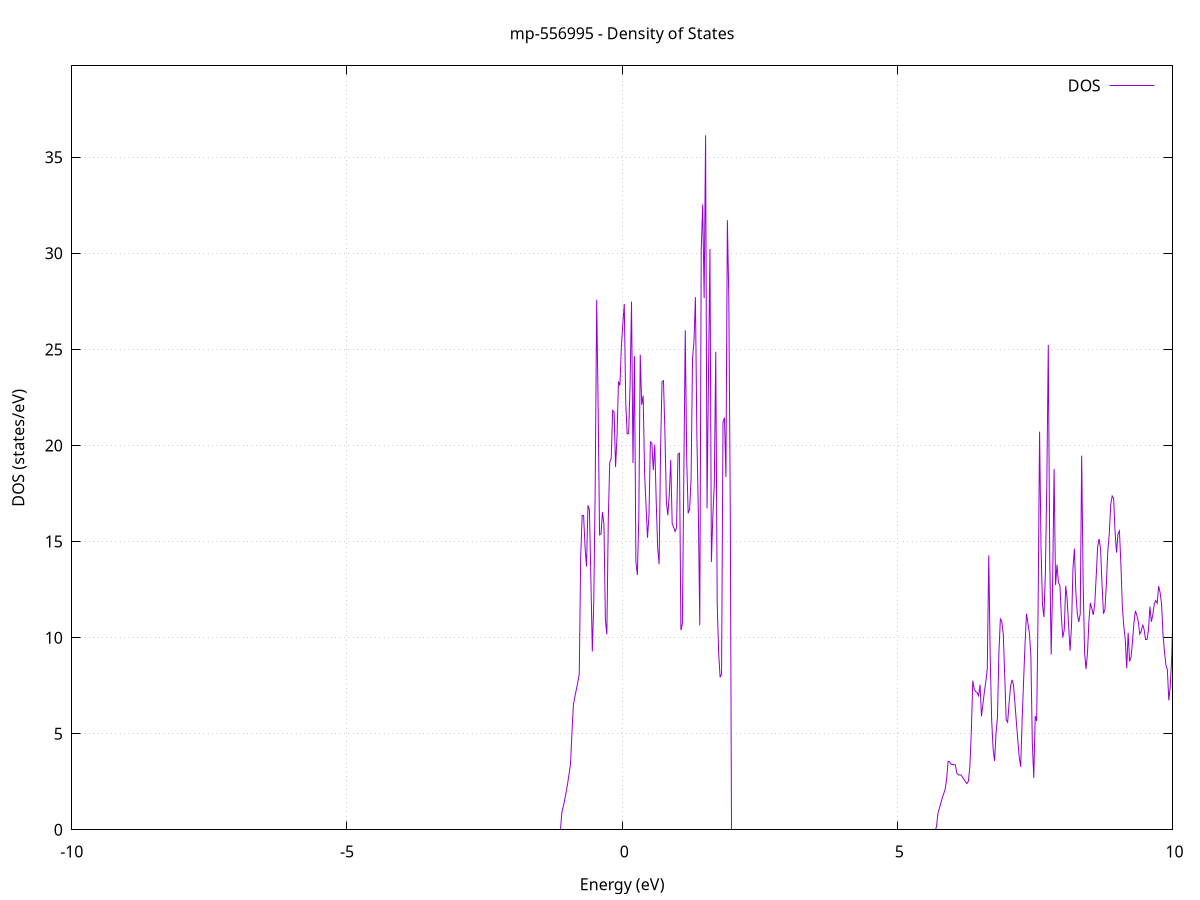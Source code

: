 set title 'mp-556995 - Density of States'
set xlabel 'Energy (eV)'
set ylabel 'DOS (states/eV)'
set grid
set xrange [-10:10]
set yrange [0:39.758]
set xzeroaxis lt -1
set terminal png size 800,600
set output 'mp-556995_dos_gnuplot.png'
plot '-' using 1:2 with lines title 'DOS'
-35.607600 0.000000
-35.581200 0.000000
-35.554800 0.000000
-35.528500 0.000000
-35.502100 0.000000
-35.475700 0.000000
-35.449300 0.000000
-35.422900 0.000000
-35.396500 0.000000
-35.370100 0.000000
-35.343800 0.000000
-35.317400 0.000000
-35.291000 0.000000
-35.264600 0.000000
-35.238200 0.000000
-35.211800 0.000000
-35.185500 0.000000
-35.159100 0.000000
-35.132700 0.000000
-35.106300 0.000000
-35.079900 0.000000
-35.053500 0.000000
-35.027100 0.000000
-35.000800 0.000000
-34.974400 0.000000
-34.948000 0.000000
-34.921600 0.000000
-34.895200 0.000000
-34.868800 0.000000
-34.842400 0.000000
-34.816100 0.000000
-34.789700 0.000000
-34.763300 0.000000
-34.736900 0.000000
-34.710500 0.000000
-34.684100 0.000000
-34.657800 0.000000
-34.631400 0.000000
-34.605000 0.000000
-34.578600 0.000000
-34.552200 0.000000
-34.525800 0.000000
-34.499400 0.000000
-34.473100 0.000000
-34.446700 0.000000
-34.420300 0.000000
-34.393900 0.000000
-34.367500 0.000000
-34.341100 0.000000
-34.314700 0.000000
-34.288400 0.000000
-34.262000 0.000000
-34.235600 0.000000
-34.209200 0.000000
-34.182800 0.000000
-34.156400 0.000000
-34.130100 0.000000
-34.103700 0.000000
-34.077300 0.000000
-34.050900 0.000000
-34.024500 0.000000
-33.998100 0.000000
-33.971700 0.000000
-33.945400 0.000000
-33.919000 0.000000
-33.892600 0.000000
-33.866200 0.000000
-33.839800 0.000000
-33.813400 0.000000
-33.787000 0.000000
-33.760700 0.000000
-33.734300 0.000000
-33.707900 0.000000
-33.681500 0.000000
-33.655100 0.000000
-33.628700 0.000000
-33.602300 0.000000
-33.576000 0.000000
-33.549600 0.000000
-33.523200 0.000000
-33.496800 0.000000
-33.470400 0.000000
-33.444000 0.000000
-33.417700 0.000000
-33.391300 0.000000
-33.364900 0.000000
-33.338500 0.000000
-33.312100 0.000000
-33.285700 0.000000
-33.259300 0.000000
-33.233000 0.000000
-33.206600 3.760600
-33.180200 29.911500
-33.153800 64.329100
-33.127400 50.019200
-33.101000 31.217800
-33.074600 33.442800
-33.048300 91.988700
-33.021900 134.610800
-32.995500 0.000000
-32.969100 0.000000
-32.942700 0.000000
-32.916300 0.000000
-32.890000 0.000000
-32.863600 0.000000
-32.837200 0.000000
-32.810800 0.000000
-32.784400 0.000000
-32.758000 0.000000
-32.731600 0.000000
-32.705300 0.000000
-32.678900 0.000000
-32.652500 0.000000
-32.626100 0.000000
-32.599700 0.000000
-32.573300 0.000000
-32.546900 0.000000
-32.520600 0.000000
-32.494200 0.000000
-32.467800 0.000000
-32.441400 0.000000
-32.415000 0.000000
-32.388600 0.000000
-32.362300 0.000000
-32.335900 0.000000
-32.309500 0.000000
-32.283100 0.000000
-32.256700 0.000000
-32.230300 0.000000
-32.203900 0.000000
-32.177600 0.000000
-32.151200 0.000000
-32.124800 0.000000
-32.098400 0.000000
-32.072000 0.000000
-32.045600 0.000000
-32.019200 0.000000
-31.992900 0.000000
-31.966500 0.000000
-31.940100 0.000000
-31.913700 0.000000
-31.887300 0.000000
-31.860900 0.000000
-31.834600 0.000000
-31.808200 0.000000
-31.781800 0.000000
-31.755400 0.000000
-31.729000 0.000000
-31.702600 0.000000
-31.676200 0.000000
-31.649900 0.000000
-31.623500 0.000000
-31.597100 0.000000
-31.570700 0.000000
-31.544300 0.000000
-31.517900 0.000000
-31.491500 0.000000
-31.465200 0.000000
-31.438800 0.000000
-31.412400 0.000000
-31.386000 0.000000
-31.359600 0.000000
-31.333200 0.000000
-31.306900 0.000000
-31.280500 0.000000
-31.254100 0.000000
-31.227700 0.000000
-31.201300 0.000000
-31.174900 0.000000
-31.148500 0.000000
-31.122200 0.000000
-31.095800 0.000000
-31.069400 0.000000
-31.043000 0.000000
-31.016600 0.000000
-30.990200 0.000000
-30.963800 0.000000
-30.937500 0.000000
-30.911100 0.000000
-30.884700 0.000000
-30.858300 0.000000
-30.831900 0.000000
-30.805500 0.000000
-30.779100 0.000000
-30.752800 0.000000
-30.726400 0.000000
-30.700000 0.000000
-30.673600 0.000000
-30.647200 0.000000
-30.620800 0.000000
-30.594500 0.000000
-30.568100 0.000000
-30.541700 0.000000
-30.515300 0.000000
-30.488900 0.000000
-30.462500 0.000000
-30.436100 0.000000
-30.409800 0.000000
-30.383400 0.000000
-30.357000 0.000000
-30.330600 0.000000
-30.304200 0.000000
-30.277800 0.000000
-30.251400 0.000000
-30.225100 0.000000
-30.198700 0.000000
-30.172300 0.000000
-30.145900 0.000000
-30.119500 0.000000
-30.093100 0.000000
-30.066800 0.000000
-30.040400 0.000000
-30.014000 0.000000
-29.987600 0.000000
-29.961200 0.000000
-29.934800 0.000000
-29.908400 0.000000
-29.882100 0.000000
-29.855700 0.000000
-29.829300 0.000000
-29.802900 0.000000
-29.776500 0.000000
-29.750100 0.000000
-29.723700 0.000000
-29.697400 0.000000
-29.671000 0.000000
-29.644600 0.000000
-29.618200 0.000000
-29.591800 0.000000
-29.565400 0.000000
-29.539100 0.000000
-29.512700 0.000000
-29.486300 0.000000
-29.459900 0.000000
-29.433500 0.000000
-29.407100 0.000000
-29.380700 0.000000
-29.354400 0.000000
-29.328000 0.000000
-29.301600 0.000000
-29.275200 0.000000
-29.248800 0.000000
-29.222400 0.000000
-29.196000 0.000000
-29.169700 0.000000
-29.143300 0.000000
-29.116900 0.000000
-29.090500 0.000000
-29.064100 0.000000
-29.037700 0.000000
-29.011400 0.000000
-28.985000 0.000000
-28.958600 0.000000
-28.932200 0.000000
-28.905800 0.000000
-28.879400 0.000000
-28.853000 0.000000
-28.826700 0.000000
-28.800300 0.000000
-28.773900 0.000000
-28.747500 0.000000
-28.721100 0.000000
-28.694700 0.000000
-28.668300 0.000000
-28.642000 0.000000
-28.615600 0.000000
-28.589200 0.000000
-28.562800 0.000000
-28.536400 0.000000
-28.510000 0.000000
-28.483600 0.000000
-28.457300 0.000000
-28.430900 0.000000
-28.404500 0.000000
-28.378100 0.000000
-28.351700 0.000000
-28.325300 0.000000
-28.299000 0.000000
-28.272600 0.000000
-28.246200 0.000000
-28.219800 0.000000
-28.193400 0.000000
-28.167000 0.000000
-28.140600 0.000000
-28.114300 0.000000
-28.087900 0.000000
-28.061500 0.000000
-28.035100 0.000000
-28.008700 0.000000
-27.982300 0.000000
-27.955900 0.000000
-27.929600 0.000000
-27.903200 0.000000
-27.876800 0.000000
-27.850400 0.000000
-27.824000 0.000000
-27.797600 0.000000
-27.771300 0.000000
-27.744900 0.000000
-27.718500 0.000000
-27.692100 0.000000
-27.665700 0.000000
-27.639300 0.000000
-27.612900 0.000000
-27.586600 0.000000
-27.560200 0.000000
-27.533800 0.000000
-27.507400 0.000000
-27.481000 0.000000
-27.454600 0.000000
-27.428200 0.000000
-27.401900 0.000000
-27.375500 0.000000
-27.349100 0.000000
-27.322700 0.000000
-27.296300 0.000000
-27.269900 0.000000
-27.243600 0.000000
-27.217200 0.000000
-27.190800 0.000000
-27.164400 0.000000
-27.138000 0.000000
-27.111600 0.000000
-27.085200 0.000000
-27.058900 0.000000
-27.032500 0.000000
-27.006100 0.000000
-26.979700 0.000000
-26.953300 0.000000
-26.926900 0.000000
-26.900500 0.000000
-26.874200 0.000000
-26.847800 0.000000
-26.821400 0.000000
-26.795000 0.000000
-26.768600 0.000000
-26.742200 0.000000
-26.715900 0.000000
-26.689500 0.000000
-26.663100 0.000000
-26.636700 0.000000
-26.610300 0.000000
-26.583900 0.000000
-26.557500 0.000000
-26.531200 0.000000
-26.504800 0.000000
-26.478400 0.000000
-26.452000 0.000000
-26.425600 0.000000
-26.399200 0.000000
-26.372800 0.000000
-26.346500 0.000000
-26.320100 0.000000
-26.293700 0.000000
-26.267300 0.000000
-26.240900 0.000000
-26.214500 0.000000
-26.188200 0.000000
-26.161800 0.000000
-26.135400 0.000000
-26.109000 0.000000
-26.082600 0.000000
-26.056200 0.000000
-26.029800 0.000000
-26.003500 0.000000
-25.977100 0.000000
-25.950700 0.000000
-25.924300 0.000000
-25.897900 0.000000
-25.871500 0.000000
-25.845100 0.000000
-25.818800 0.000000
-25.792400 0.000000
-25.766000 0.000000
-25.739600 0.000000
-25.713200 0.000000
-25.686800 0.000000
-25.660400 0.000000
-25.634100 0.000000
-25.607700 0.000000
-25.581300 0.000000
-25.554900 0.000000
-25.528500 0.000000
-25.502100 0.000000
-25.475800 0.000000
-25.449400 0.000000
-25.423000 0.000000
-25.396600 0.000000
-25.370200 0.000000
-25.343800 0.000000
-25.317400 0.000000
-25.291100 0.000000
-25.264700 0.000000
-25.238300 0.000000
-25.211900 0.000000
-25.185500 0.000000
-25.159100 0.000000
-25.132700 0.000000
-25.106400 0.000000
-25.080000 0.000000
-25.053600 0.000000
-25.027200 0.000000
-25.000800 0.000000
-24.974400 0.000000
-24.948100 0.000000
-24.921700 0.000000
-24.895300 0.000000
-24.868900 0.000000
-24.842500 0.000000
-24.816100 0.000000
-24.789700 0.000000
-24.763400 0.000000
-24.737000 0.000000
-24.710600 0.000000
-24.684200 0.000000
-24.657800 0.000000
-24.631400 0.000000
-24.605000 0.000000
-24.578700 0.000000
-24.552300 0.000000
-24.525900 0.000000
-24.499500 0.000000
-24.473100 0.000000
-24.446700 0.000000
-24.420400 0.000000
-24.394000 0.000000
-24.367600 0.000000
-24.341200 0.000000
-24.314800 0.000000
-24.288400 0.000000
-24.262000 0.000000
-24.235700 0.000000
-24.209300 0.000000
-24.182900 0.000000
-24.156500 0.000000
-24.130100 0.000000
-24.103700 0.000000
-24.077300 0.000000
-24.051000 0.000000
-24.024600 0.000000
-23.998200 0.000000
-23.971800 0.000000
-23.945400 0.000000
-23.919000 0.000000
-23.892700 0.000000
-23.866300 0.000000
-23.839900 0.000000
-23.813500 0.000000
-23.787100 0.000000
-23.760700 0.000000
-23.734300 0.000000
-23.708000 0.000000
-23.681600 0.000000
-23.655200 0.000000
-23.628800 0.000000
-23.602400 0.000000
-23.576000 0.000000
-23.549600 0.000000
-23.523300 0.000000
-23.496900 0.000000
-23.470500 0.000000
-23.444100 0.000000
-23.417700 0.000000
-23.391300 0.000000
-23.364900 0.000000
-23.338600 0.000000
-23.312200 0.000000
-23.285800 0.000000
-23.259400 0.000000
-23.233000 0.000000
-23.206600 0.000000
-23.180300 0.000000
-23.153900 0.000000
-23.127500 0.000000
-23.101100 0.000000
-23.074700 0.000000
-23.048300 0.000000
-23.021900 0.000000
-22.995600 0.000000
-22.969200 0.000000
-22.942800 0.000000
-22.916400 0.000000
-22.890000 0.000000
-22.863600 0.000000
-22.837200 0.000000
-22.810900 0.000000
-22.784500 0.000000
-22.758100 0.000000
-22.731700 0.000000
-22.705300 0.000000
-22.678900 0.000000
-22.652600 0.000000
-22.626200 0.000000
-22.599800 0.000000
-22.573400 0.000000
-22.547000 0.000000
-22.520600 0.000000
-22.494200 0.000000
-22.467900 0.000000
-22.441500 0.000000
-22.415100 0.000000
-22.388700 0.000000
-22.362300 0.000000
-22.335900 0.000000
-22.309500 0.000000
-22.283200 0.000000
-22.256800 0.000000
-22.230400 0.000000
-22.204000 0.000000
-22.177600 0.000000
-22.151200 0.000000
-22.124900 0.000000
-22.098500 0.000000
-22.072100 0.000000
-22.045700 0.000000
-22.019300 0.000000
-21.992900 0.000000
-21.966500 0.000000
-21.940200 0.000000
-21.913800 0.000000
-21.887400 0.000000
-21.861000 0.000000
-21.834600 0.000000
-21.808200 0.000000
-21.781800 0.000000
-21.755500 0.000000
-21.729100 0.000000
-21.702700 0.000000
-21.676300 0.000000
-21.649900 0.000000
-21.623500 0.000000
-21.597200 0.000000
-21.570800 0.000000
-21.544400 0.000000
-21.518000 0.000000
-21.491600 0.000000
-21.465200 0.000000
-21.438800 0.000000
-21.412500 0.000000
-21.386100 0.000000
-21.359700 0.000000
-21.333300 0.000000
-21.306900 0.000000
-21.280500 0.000000
-21.254100 0.000000
-21.227800 0.000000
-21.201400 0.000000
-21.175000 0.000000
-21.148600 0.000000
-21.122200 0.000000
-21.095800 0.000000
-21.069400 0.000000
-21.043100 0.000000
-21.016700 0.000000
-20.990300 0.000000
-20.963900 0.000000
-20.937500 0.000000
-20.911100 0.000000
-20.884800 0.000000
-20.858400 0.000000
-20.832000 0.000000
-20.805600 0.000000
-20.779200 0.000000
-20.752800 0.000000
-20.726400 0.000000
-20.700100 0.000000
-20.673700 0.000000
-20.647300 0.000000
-20.620900 0.000000
-20.594500 0.000000
-20.568100 0.000000
-20.541700 0.000000
-20.515400 0.000000
-20.489000 0.000000
-20.462600 0.000000
-20.436200 0.000000
-20.409800 0.000000
-20.383400 0.000000
-20.357100 0.000000
-20.330700 0.000000
-20.304300 0.000000
-20.277900 0.000000
-20.251500 0.000000
-20.225100 0.000000
-20.198700 0.000000
-20.172400 0.000000
-20.146000 0.000000
-20.119600 0.000000
-20.093200 0.000000
-20.066800 0.000000
-20.040400 0.000000
-20.014000 0.000000
-19.987700 0.000000
-19.961300 0.000000
-19.934900 0.000000
-19.908500 0.000000
-19.882100 0.000000
-19.855700 0.000000
-19.829400 0.000000
-19.803000 0.000000
-19.776600 0.000000
-19.750200 0.000000
-19.723800 0.000000
-19.697400 0.000000
-19.671000 0.000000
-19.644700 0.000000
-19.618300 0.000000
-19.591900 0.000000
-19.565500 0.000000
-19.539100 0.000000
-19.512700 0.000000
-19.486300 0.000000
-19.460000 0.000000
-19.433600 0.000000
-19.407200 0.000000
-19.380800 0.000000
-19.354400 0.000000
-19.328000 0.000000
-19.301700 0.000000
-19.275300 0.000000
-19.248900 0.000000
-19.222500 0.000000
-19.196100 0.000000
-19.169700 0.000000
-19.143300 0.000000
-19.117000 0.000000
-19.090600 0.000000
-19.064200 0.000000
-19.037800 0.000000
-19.011400 0.000000
-18.985000 0.000000
-18.958600 0.000000
-18.932300 0.000000
-18.905900 0.000000
-18.879500 0.000000
-18.853100 0.000000
-18.826700 0.000000
-18.800300 0.000000
-18.774000 0.000000
-18.747600 0.000000
-18.721200 0.000000
-18.694800 0.000000
-18.668400 0.000000
-18.642000 0.000000
-18.615600 0.000000
-18.589300 0.000000
-18.562900 0.000000
-18.536500 0.000000
-18.510100 0.000000
-18.483700 0.000000
-18.457300 0.000000
-18.430900 0.000000
-18.404600 0.000000
-18.378200 0.000000
-18.351800 0.000000
-18.325400 0.000000
-18.299000 0.000000
-18.272600 0.000000
-18.246200 0.000000
-18.219900 0.000000
-18.193500 0.000000
-18.167100 0.000000
-18.140700 0.000000
-18.114300 0.000000
-18.087900 0.000000
-18.061600 0.000000
-18.035200 0.000000
-18.008800 0.000000
-17.982400 0.000000
-17.956000 0.000000
-17.929600 0.000000
-17.903200 0.000000
-17.876900 0.000000
-17.850500 0.000000
-17.824100 0.000000
-17.797700 0.000000
-17.771300 0.000000
-17.744900 0.000000
-17.718500 0.000000
-17.692200 0.000000
-17.665800 0.000000
-17.639400 0.000000
-17.613000 0.000000
-17.586600 0.000000
-17.560200 0.000000
-17.533900 0.000000
-17.507500 0.000000
-17.481100 0.000000
-17.454700 0.000000
-17.428300 0.000000
-17.401900 0.000000
-17.375500 0.000000
-17.349200 0.000000
-17.322800 0.000000
-17.296400 0.000000
-17.270000 0.000000
-17.243600 0.000000
-17.217200 0.000000
-17.190800 0.000000
-17.164500 0.000000
-17.138100 0.000000
-17.111700 0.000000
-17.085300 0.000000
-17.058900 0.000000
-17.032500 0.000000
-17.006200 0.000000
-16.979800 0.000000
-16.953400 0.000000
-16.927000 0.000000
-16.900600 0.000000
-16.874200 0.000000
-16.847800 0.000000
-16.821500 0.000000
-16.795100 0.000000
-16.768700 0.000000
-16.742300 0.000000
-16.715900 0.000000
-16.689500 0.000000
-16.663100 0.000000
-16.636800 0.000000
-16.610400 0.458200
-16.584000 0.852500
-16.557600 1.332100
-16.531200 1.984700
-16.504800 2.839500
-16.478500 7.711100
-16.452100 13.699000
-16.425700 14.420100
-16.399300 15.053700
-16.372900 14.091800
-16.346500 13.345400
-16.320100 8.423700
-16.293800 9.286300
-16.267400 11.581800
-16.241000 14.299900
-16.214600 17.250700
-16.188200 16.254000
-16.161800 14.590800
-16.135400 14.299000
-16.109100 12.442600
-16.082700 10.698800
-16.056300 11.027600
-16.029900 11.593500
-16.003500 15.803700
-15.977100 11.075300
-15.950700 11.947100
-15.924400 12.769500
-15.898000 13.096200
-15.871600 11.667800
-15.845200 10.128700
-15.818800 8.803400
-15.792400 7.258000
-15.766100 6.009500
-15.739700 5.983200
-15.713300 7.312800
-15.686900 8.087000
-15.660500 8.482200
-15.634100 8.884800
-15.607700 11.077400
-15.581400 9.102100
-15.555000 6.558500
-15.528600 5.212400
-15.502200 4.952500
-15.475800 4.758200
-15.449400 4.616700
-15.423000 5.820500
-15.396700 7.006200
-15.370300 7.362400
-15.343900 7.635100
-15.317500 8.458900
-15.291100 9.611900
-15.264700 12.841200
-15.238400 9.959900
-15.212000 7.665800
-15.185600 4.816400
-15.159200 6.462700
-15.132800 8.027500
-15.106400 8.738200
-15.080000 8.616700
-15.053700 8.693000
-15.027300 9.226400
-15.000900 9.804000
-14.974500 11.489900
-14.948100 12.840500
-14.921700 13.226300
-14.895300 9.899900
-14.869000 8.501400
-14.842600 8.287400
-14.816200 8.105400
-14.789800 7.776600
-14.763400 6.033900
-14.737000 2.962500
-14.710700 2.804000
-14.684300 2.660500
-14.657900 5.030500
-14.631500 10.164000
-14.605100 13.497200
-14.578700 16.555400
-14.552300 15.672700
-14.526000 18.894800
-14.499600 31.990300
-14.473200 29.014300
-14.446800 39.748700
-14.420400 37.954300
-14.394000 35.081000
-14.367600 56.966900
-14.341300 50.294400
-14.314900 45.356000
-14.288500 40.242300
-14.262100 41.588800
-14.235700 52.170600
-14.209300 39.430800
-14.183000 31.242100
-14.156600 25.024800
-14.130200 21.308700
-14.103800 18.162800
-14.077400 11.148500
-14.051000 0.000000
-14.024600 0.000000
-13.998300 0.000000
-13.971900 0.000000
-13.945500 0.000000
-13.919100 0.000000
-13.892700 0.000000
-13.866300 0.000000
-13.839900 0.000000
-13.813600 0.000000
-13.787200 0.000000
-13.760800 0.000000
-13.734400 0.000000
-13.708000 0.000000
-13.681600 0.000000
-13.655300 0.000000
-13.628900 0.000000
-13.602500 0.000000
-13.576100 0.000000
-13.549700 0.000000
-13.523300 0.001900
-13.496900 0.056200
-13.470600 0.129300
-13.444200 0.221300
-13.417800 0.338400
-13.391400 0.573600
-13.365000 0.957000
-13.338600 1.157400
-13.312200 1.333500
-13.285900 1.453600
-13.259500 1.554100
-13.233100 2.726300
-13.206700 4.316900
-13.180300 5.279900
-13.153900 5.467100
-13.127500 5.652500
-13.101200 6.167200
-13.074800 6.922600
-13.048400 7.252100
-13.022000 7.466200
-12.995600 7.844700
-12.969200 8.031900
-12.942900 7.844900
-12.916500 7.626100
-12.890100 7.419300
-12.863700 7.207300
-12.837300 7.035300
-12.810900 6.897300
-12.784500 6.812800
-12.758200 6.787700
-12.731800 6.852400
-12.705400 6.857200
-12.679000 6.876600
-12.652600 6.769600
-12.626200 6.673700
-12.599800 6.824700
-12.573500 7.025200
-12.547100 19.140400
-12.520700 18.478900
-12.494300 7.156500
-12.467900 6.622600
-12.441500 6.100100
-12.415200 5.681200
-12.388800 5.121900
-12.362400 4.795300
-12.336000 5.169200
-12.309600 5.699700
-12.283200 6.646800
-12.256800 8.120400
-12.230500 9.197600
-12.204100 10.689400
-12.177700 11.526200
-12.151300 11.815300
-12.124900 12.089400
-12.098500 12.200800
-12.072100 12.149400
-12.045800 11.069900
-12.019400 9.606300
-11.993000 9.715300
-11.966600 11.004700
-11.940200 18.193700
-11.913800 16.394300
-11.887500 12.772400
-11.861100 14.260900
-11.834700 12.150400
-11.808300 9.927600
-11.781900 13.082400
-11.755500 12.476800
-11.729100 20.883100
-11.702800 10.509100
-11.676400 7.555600
-11.650000 13.589100
-11.623600 9.563800
-11.597200 10.262200
-11.570800 12.415100
-11.544400 8.878600
-11.518100 7.755200
-11.491700 9.099400
-11.465300 8.922500
-11.438900 8.475700
-11.412500 7.879000
-11.386100 7.200700
-11.359800 6.588800
-11.333400 6.284100
-11.307000 6.090300
-11.280600 4.268700
-11.254200 2.860700
-11.227800 1.199700
-11.201400 0.893500
-11.175100 0.667600
-11.148700 0.479500
-11.122300 0.316200
-11.095900 0.159100
-11.069500 0.000000
-11.043100 0.000000
-11.016700 0.000000
-10.990400 0.000000
-10.964000 0.000000
-10.937600 0.000000
-10.911200 0.000000
-10.884800 0.000000
-10.858400 0.000000
-10.832000 0.000000
-10.805700 0.000000
-10.779300 0.000000
-10.752900 0.000000
-10.726500 0.000000
-10.700100 0.000000
-10.673700 0.000000
-10.647400 0.000000
-10.621000 0.000000
-10.594600 0.000000
-10.568200 0.000000
-10.541800 0.000000
-10.515400 0.000000
-10.489000 0.000000
-10.462700 0.000000
-10.436300 0.000000
-10.409900 0.000000
-10.383500 0.000000
-10.357100 0.000000
-10.330700 0.000000
-10.304300 0.000000
-10.278000 0.000000
-10.251600 0.000000
-10.225200 0.000000
-10.198800 0.000000
-10.172400 0.000000
-10.146000 0.000000
-10.119700 0.000000
-10.093300 0.000000
-10.066900 0.000000
-10.040500 0.000000
-10.014100 0.000000
-9.987700 0.000000
-9.961300 0.000000
-9.935000 0.000000
-9.908600 0.000000
-9.882200 0.000000
-9.855800 0.000000
-9.829400 0.000000
-9.803000 0.000000
-9.776600 0.000000
-9.750300 0.000000
-9.723900 0.000000
-9.697500 0.000000
-9.671100 0.000000
-9.644700 0.000000
-9.618300 0.000000
-9.592000 0.000000
-9.565600 0.000000
-9.539200 0.000000
-9.512800 0.000000
-9.486400 0.000000
-9.460000 0.000000
-9.433600 0.000000
-9.407300 0.000000
-9.380900 0.000000
-9.354500 0.000000
-9.328100 0.000000
-9.301700 0.000000
-9.275300 0.000000
-9.248900 0.000000
-9.222600 0.000000
-9.196200 0.000000
-9.169800 0.000000
-9.143400 0.000000
-9.117000 0.000000
-9.090600 0.000000
-9.064300 0.000000
-9.037900 0.000000
-9.011500 0.000000
-8.985100 0.000000
-8.958700 0.000000
-8.932300 0.000000
-8.905900 0.000000
-8.879600 0.000000
-8.853200 0.000000
-8.826800 0.000000
-8.800400 0.000000
-8.774000 0.000000
-8.747600 0.000000
-8.721200 0.000000
-8.694900 0.000000
-8.668500 0.000000
-8.642100 0.000000
-8.615700 0.000000
-8.589300 0.000000
-8.562900 0.000000
-8.536600 0.000000
-8.510200 0.000000
-8.483800 0.000000
-8.457400 0.000000
-8.431000 0.000000
-8.404600 0.000000
-8.378200 0.000000
-8.351900 0.000000
-8.325500 0.000000
-8.299100 0.000000
-8.272700 0.000000
-8.246300 0.000000
-8.219900 0.000000
-8.193500 0.000000
-8.167200 0.000000
-8.140800 0.000000
-8.114400 0.000000
-8.088000 0.000000
-8.061600 0.000000
-8.035200 0.000000
-8.008800 0.000000
-7.982500 0.000000
-7.956100 0.000000
-7.929700 0.000000
-7.903300 0.000000
-7.876900 0.000000
-7.850500 0.000000
-7.824200 0.000000
-7.797800 0.000000
-7.771400 0.000000
-7.745000 0.000000
-7.718600 0.000000
-7.692200 0.000000
-7.665800 0.000000
-7.639500 0.000000
-7.613100 0.000000
-7.586700 0.000000
-7.560300 0.000000
-7.533900 0.000000
-7.507500 0.000000
-7.481100 0.000000
-7.454800 0.000000
-7.428400 0.000000
-7.402000 0.000000
-7.375600 0.000000
-7.349200 0.000000
-7.322800 0.000000
-7.296500 0.000000
-7.270100 0.000000
-7.243700 0.000000
-7.217300 0.000000
-7.190900 0.000000
-7.164500 0.000000
-7.138100 0.000000
-7.111800 0.000000
-7.085400 0.000000
-7.059000 0.000000
-7.032600 0.000000
-7.006200 0.000000
-6.979800 0.000000
-6.953400 0.000000
-6.927100 0.000000
-6.900700 0.000000
-6.874300 0.000000
-6.847900 0.000000
-6.821500 0.000000
-6.795100 0.000000
-6.768800 0.000000
-6.742400 0.000000
-6.716000 0.000000
-6.689600 0.000000
-6.663200 0.000000
-6.636800 0.000000
-6.610400 0.000000
-6.584100 0.000000
-6.557700 0.000000
-6.531300 0.000000
-6.504900 0.000000
-6.478500 0.000000
-6.452100 0.000000
-6.425700 0.000000
-6.399400 0.000000
-6.373000 0.000000
-6.346600 0.000000
-6.320200 0.000000
-6.293800 0.000000
-6.267400 0.000000
-6.241100 0.000000
-6.214700 0.000000
-6.188300 0.000000
-6.161900 0.000000
-6.135500 0.000000
-6.109100 0.000000
-6.082700 0.000000
-6.056400 0.000000
-6.030000 0.000000
-6.003600 0.000000
-5.977200 0.000000
-5.950800 0.000000
-5.924400 0.000000
-5.898000 0.000000
-5.871700 0.000000
-5.845300 0.000000
-5.818900 0.000000
-5.792500 0.000000
-5.766100 0.000000
-5.739700 0.000000
-5.713300 0.000000
-5.687000 0.000000
-5.660600 0.000000
-5.634200 0.000000
-5.607800 0.000000
-5.581400 0.000000
-5.555000 0.000000
-5.528700 0.000000
-5.502300 0.000000
-5.475900 0.000000
-5.449500 0.000000
-5.423100 0.000000
-5.396700 0.000000
-5.370300 0.000000
-5.344000 0.000000
-5.317600 0.000000
-5.291200 0.000000
-5.264800 0.000000
-5.238400 0.000000
-5.212000 0.000000
-5.185600 0.000000
-5.159300 0.000000
-5.132900 0.000000
-5.106500 0.000000
-5.080100 0.000000
-5.053700 0.000000
-5.027300 0.000000
-5.001000 0.000000
-4.974600 0.000000
-4.948200 0.000000
-4.921800 0.000000
-4.895400 0.000000
-4.869000 0.000000
-4.842600 0.000000
-4.816300 0.000000
-4.789900 0.000000
-4.763500 0.000000
-4.737100 0.000000
-4.710700 0.000000
-4.684300 0.000000
-4.657900 0.000000
-4.631600 0.000000
-4.605200 0.000000
-4.578800 0.000000
-4.552400 0.000000
-4.526000 0.000000
-4.499600 0.000000
-4.473300 0.000000
-4.446900 0.000000
-4.420500 0.000000
-4.394100 0.000000
-4.367700 0.000000
-4.341300 0.000000
-4.314900 0.000000
-4.288600 0.000000
-4.262200 0.000000
-4.235800 0.000000
-4.209400 0.000000
-4.183000 0.000000
-4.156600 0.000000
-4.130200 0.000000
-4.103900 0.000000
-4.077500 0.000000
-4.051100 0.000000
-4.024700 0.000000
-3.998300 0.000000
-3.971900 0.000000
-3.945600 0.000000
-3.919200 0.000000
-3.892800 0.000000
-3.866400 0.000000
-3.840000 0.000000
-3.813600 0.000000
-3.787200 0.000000
-3.760900 0.000000
-3.734500 0.000000
-3.708100 0.000000
-3.681700 0.000000
-3.655300 0.000000
-3.628900 0.000000
-3.602500 0.000000
-3.576200 0.000000
-3.549800 0.000000
-3.523400 0.000000
-3.497000 0.000000
-3.470600 0.000000
-3.444200 0.000000
-3.417800 0.000000
-3.391500 0.000000
-3.365100 0.000000
-3.338700 0.000000
-3.312300 0.000000
-3.285900 0.000000
-3.259500 0.000000
-3.233200 0.000000
-3.206800 0.000000
-3.180400 0.000000
-3.154000 0.000000
-3.127600 0.000000
-3.101200 0.000000
-3.074800 0.000000
-3.048500 0.000000
-3.022100 0.000000
-2.995700 0.000000
-2.969300 0.000000
-2.942900 0.000000
-2.916500 0.000000
-2.890100 0.000000
-2.863800 0.000000
-2.837400 0.000000
-2.811000 0.000000
-2.784600 0.000000
-2.758200 0.000000
-2.731800 0.000000
-2.705500 0.000000
-2.679100 0.000000
-2.652700 0.000000
-2.626300 0.000000
-2.599900 0.000000
-2.573500 0.000000
-2.547100 0.000000
-2.520800 0.000000
-2.494400 0.000000
-2.468000 0.000000
-2.441600 0.000000
-2.415200 0.000000
-2.388800 0.000000
-2.362400 0.000000
-2.336100 0.000000
-2.309700 0.000000
-2.283300 0.000000
-2.256900 0.000000
-2.230500 0.000000
-2.204100 0.000000
-2.177800 0.000000
-2.151400 0.000000
-2.125000 0.000000
-2.098600 0.000000
-2.072200 0.000000
-2.045800 0.000000
-2.019400 0.000000
-1.993100 0.000000
-1.966700 0.000000
-1.940300 0.000000
-1.913900 0.000000
-1.887500 0.000000
-1.861100 0.000000
-1.834700 0.000000
-1.808400 0.000000
-1.782000 0.000000
-1.755600 0.000000
-1.729200 0.000000
-1.702800 0.000000
-1.676400 0.000000
-1.650100 0.000000
-1.623700 0.000000
-1.597300 0.000000
-1.570900 0.000000
-1.544500 0.000000
-1.518100 0.000000
-1.491700 0.000000
-1.465400 0.000000
-1.439000 0.000000
-1.412600 0.000000
-1.386200 0.000000
-1.359800 0.000000
-1.333400 0.000000
-1.307000 0.000000
-1.280700 0.000000
-1.254300 0.000000
-1.227900 0.000000
-1.201500 0.000000
-1.175100 0.000000
-1.148700 0.000000
-1.122400 0.000000
-1.096000 0.901100
-1.069600 1.211400
-1.043200 1.567200
-1.016800 1.968400
-0.990400 2.414900
-0.964000 2.906900
-0.937700 3.444200
-0.911300 5.099200
-0.884900 6.534700
-0.858500 6.925000
-0.832100 7.306900
-0.805700 7.680200
-0.779300 8.116100
-0.753000 14.220200
-0.726600 16.360500
-0.700200 16.353500
-0.673800 14.698100
-0.647400 13.711900
-0.621000 16.886300
-0.594600 16.641100
-0.568300 13.056200
-0.541900 9.276200
-0.515500 11.868600
-0.489100 17.923900
-0.462700 27.587200
-0.436300 22.011400
-0.410000 15.350600
-0.383600 15.402500
-0.357200 16.532000
-0.330800 15.910700
-0.304400 10.918000
-0.278000 10.174800
-0.251600 16.192500
-0.225300 19.125400
-0.198900 19.330400
-0.172500 21.826700
-0.146100 21.740900
-0.119700 18.882900
-0.093300 20.462600
-0.066900 23.333700
-0.040600 23.120300
-0.014200 25.137300
0.012200 26.320800
0.038600 27.364700
0.065000 22.248200
0.091400 20.601100
0.117700 20.628400
0.144100 23.167400
0.170500 27.489400
0.196900 19.084700
0.223300 24.647400
0.249700 13.958400
0.276100 13.263400
0.302400 16.194400
0.328800 24.729300
0.355200 22.119400
0.381600 22.594300
0.408000 18.553400
0.434400 16.845000
0.460800 15.196900
0.487100 16.348300
0.513500 20.187500
0.539900 20.122500
0.566300 18.717400
0.592700 20.040500
0.619100 17.096000
0.645400 14.695500
0.671800 13.820100
0.698200 19.845500
0.724600 23.314600
0.751000 23.369500
0.777400 20.664300
0.803800 17.040900
0.830100 16.374100
0.856500 17.434800
0.882900 19.244000
0.909300 15.931600
0.935700 15.752400
0.962100 15.522000
0.988500 15.726700
1.014800 19.553400
1.041200 19.598900
1.067600 10.390000
1.094000 10.709600
1.120400 18.323700
1.146800 25.996700
1.173100 19.286600
1.199500 16.472500
1.225900 16.681700
1.252300 18.255000
1.278700 24.502200
1.305100 25.417500
1.331500 27.717200
1.357800 20.512800
1.384200 16.581400
1.410600 10.640800
1.437000 30.155700
1.463400 32.539100
1.489800 27.668700
1.516200 36.143200
1.542500 16.725600
1.568900 23.631700
1.595300 30.225800
1.621700 13.940700
1.648100 16.352700
1.674500 17.968900
1.700900 24.878900
1.727200 11.794900
1.753600 9.228100
1.780000 7.931300
1.806400 8.106500
1.832800 21.232700
1.859200 21.444300
1.885500 18.358400
1.911900 31.724900
1.938300 27.695900
1.964700 16.699600
1.991100 0.000000
2.017500 0.000000
2.043900 0.000000
2.070200 0.000000
2.096600 0.000000
2.123000 0.000000
2.149400 0.000000
2.175800 0.000000
2.202200 0.000000
2.228600 0.000000
2.254900 0.000000
2.281300 0.000000
2.307700 0.000000
2.334100 0.000000
2.360500 0.000000
2.386900 0.000000
2.413200 0.000000
2.439600 0.000000
2.466000 0.000000
2.492400 0.000000
2.518800 0.000000
2.545200 0.000000
2.571600 0.000000
2.597900 0.000000
2.624300 0.000000
2.650700 0.000000
2.677100 0.000000
2.703500 0.000000
2.729900 0.000000
2.756300 0.000000
2.782600 0.000000
2.809000 0.000000
2.835400 0.000000
2.861800 0.000000
2.888200 0.000000
2.914600 0.000000
2.940900 0.000000
2.967300 0.000000
2.993700 0.000000
3.020100 0.000000
3.046500 0.000000
3.072900 0.000000
3.099300 0.000000
3.125600 0.000000
3.152000 0.000000
3.178400 0.000000
3.204800 0.000000
3.231200 0.000000
3.257600 0.000000
3.284000 0.000000
3.310300 0.000000
3.336700 0.000000
3.363100 0.000000
3.389500 0.000000
3.415900 0.000000
3.442300 0.000000
3.468600 0.000000
3.495000 0.000000
3.521400 0.000000
3.547800 0.000000
3.574200 0.000000
3.600600 0.000000
3.627000 0.000000
3.653300 0.000000
3.679700 0.000000
3.706100 0.000000
3.732500 0.000000
3.758900 0.000000
3.785300 0.000000
3.811700 0.000000
3.838000 0.000000
3.864400 0.000000
3.890800 0.000000
3.917200 0.000000
3.943600 0.000000
3.970000 0.000000
3.996300 0.000000
4.022700 0.000000
4.049100 0.000000
4.075500 0.000000
4.101900 0.000000
4.128300 0.000000
4.154700 0.000000
4.181000 0.000000
4.207400 0.000000
4.233800 0.000000
4.260200 0.000000
4.286600 0.000000
4.313000 0.000000
4.339400 0.000000
4.365700 0.000000
4.392100 0.000000
4.418500 0.000000
4.444900 0.000000
4.471300 0.000000
4.497700 0.000000
4.524100 0.000000
4.550400 0.000000
4.576800 0.000000
4.603200 0.000000
4.629600 0.000000
4.656000 0.000000
4.682400 0.000000
4.708700 0.000000
4.735100 0.000000
4.761500 0.000000
4.787900 0.000000
4.814300 0.000000
4.840700 0.000000
4.867100 0.000000
4.893400 0.000000
4.919800 0.000000
4.946200 0.000000
4.972600 0.000000
4.999000 0.000000
5.025400 0.000000
5.051800 0.000000
5.078100 0.000000
5.104500 0.000000
5.130900 0.000000
5.157300 0.000000
5.183700 0.000000
5.210100 0.000000
5.236400 0.000000
5.262800 0.000000
5.289200 0.000000
5.315600 0.000000
5.342000 0.000000
5.368400 0.000000
5.394800 0.000000
5.421100 0.000000
5.447500 0.000000
5.473900 0.000000
5.500300 0.000000
5.526700 0.000000
5.553100 0.000000
5.579500 0.000000
5.605800 0.000000
5.632200 0.000000
5.658600 0.000000
5.685000 0.000000
5.711400 0.154000
5.737800 0.847300
5.764100 1.116400
5.790500 1.385900
5.816900 1.651600
5.843300 1.883400
5.869700 2.114800
5.896100 2.649300
5.922500 3.562800
5.948800 3.545900
5.975200 3.409600
6.001600 3.400200
6.028000 3.389600
6.054400 3.378000
6.080800 2.955700
6.107200 2.863900
6.133500 2.852600
6.159900 2.848500
6.186300 2.733500
6.212700 2.610600
6.239100 2.499400
6.265500 2.406200
6.291800 2.530200
6.318200 3.294500
6.344600 5.104300
6.371000 7.755900
6.397400 7.323000
6.423800 7.188900
6.450200 7.143600
6.476500 6.974500
6.502900 7.547800
6.529300 5.904500
6.555700 6.559300
6.582100 7.174600
6.608500 7.731100
6.634900 8.364800
6.661200 14.282700
6.687600 9.032300
6.714000 5.731100
6.740400 4.215900
6.766800 3.582900
6.793200 5.000000
6.819600 5.869000
6.845900 9.240500
6.872300 10.968000
6.898700 10.837800
6.925100 10.178700
6.951500 8.042600
6.977900 5.721600
7.004200 5.599100
7.030600 6.578100
7.057000 7.461800
7.083400 7.801600
7.109800 7.549300
7.136200 6.601900
7.162600 5.624200
7.188900 4.685300
7.215300 3.783700
7.241700 3.272100
7.268100 5.733600
7.294500 7.760900
7.320900 9.695800
7.347300 11.244200
7.373600 10.749500
7.400000 10.218000
7.426400 9.117700
7.452800 4.523700
7.479200 2.701300
7.505600 5.919100
7.531900 5.653400
7.558300 11.618700
7.584700 20.721200
7.611100 14.658400
7.637500 11.726200
7.663900 11.064900
7.690300 13.375000
7.716600 18.099400
7.743000 25.231900
7.769400 14.229300
7.795800 9.120000
7.822200 12.851100
7.848600 18.778900
7.875000 12.738900
7.901300 13.793500
7.927700 12.865600
7.954100 12.721700
7.980500 11.109300
8.006900 9.997700
8.033300 10.418400
8.059600 12.698200
8.086000 11.989400
8.112400 10.633300
8.138800 9.311300
8.165200 10.602600
8.191600 13.594600
8.218000 14.631900
8.244300 12.344700
8.270700 11.240700
8.297100 10.818900
8.323500 11.231500
8.349900 19.474200
8.376300 12.885600
8.402700 9.225400
8.429000 8.360200
8.455400 9.216600
8.481800 10.888200
8.508200 11.806600
8.534600 11.520500
8.561000 11.181300
8.587300 11.751800
8.613700 13.190900
8.640100 14.735400
8.666500 15.139800
8.692900 14.606900
8.719300 12.786500
8.745700 11.243100
8.772000 11.465800
8.798400 12.763600
8.824800 14.536900
8.851200 15.400600
8.877600 16.932700
8.904000 17.372700
8.930400 17.239000
8.956700 15.498200
8.983100 14.425300
9.009500 15.416400
9.035900 15.554800
9.062300 13.825300
9.088700 11.624800
9.115000 10.583900
9.141400 9.936400
9.167800 8.406700
9.194200 10.253000
9.220600 8.760100
9.247000 9.001400
9.273400 9.809100
9.299700 10.790800
9.326100 11.389400
9.352500 11.165500
9.378900 10.822600
9.405300 10.181100
9.431700 10.335400
9.458100 10.672000
9.484400 10.417000
9.510800 9.902900
9.537200 9.899500
9.563600 10.424300
9.590000 11.615100
9.616400 10.825100
9.642800 11.207700
9.669100 11.763500
9.695500 11.931000
9.721900 11.789700
9.748300 12.679000
9.774700 12.352800
9.801100 11.762800
9.827400 10.169100
9.853800 9.285300
9.880200 8.594200
9.906600 8.326000
9.933000 6.733500
9.959400 7.468300
9.985800 8.988600
10.012100 11.922700
10.038500 18.544400
10.064900 13.062100
10.091300 8.017200
10.117700 7.116600
10.144100 12.043600
10.170500 11.846500
10.196800 11.837900
10.223200 12.240400
10.249600 11.978200
10.276000 11.588600
10.302400 9.409500
10.328800 9.728900
10.355100 11.477200
10.381500 15.681500
10.407900 13.996900
10.434300 14.581500
10.460700 15.401400
10.487100 15.060300
10.513500 14.052200
10.539800 8.727200
10.566200 9.650300
10.592600 11.641900
10.619000 15.145200
10.645400 17.546100
10.671800 13.599700
10.698200 8.688300
10.724500 6.477500
10.750900 5.053600
10.777300 4.779700
10.803700 14.090600
10.830100 11.920300
10.856500 11.811000
10.882800 12.320200
10.909200 13.291500
10.935600 13.543400
10.962000 13.980000
10.988400 13.798800
11.014800 12.055100
11.041200 10.978100
11.067500 9.927800
11.093900 8.169300
11.120300 7.420500
11.146700 10.637700
11.173100 10.041200
11.199500 10.277900
11.225900 10.621600
11.252200 11.450500
11.278600 12.221300
11.305000 12.738700
11.331400 11.658400
11.357800 9.657100
11.384200 9.754900
11.410500 10.985600
11.436900 11.060300
11.463300 9.238100
11.489700 8.065700
11.516100 8.910300
11.542500 7.077400
11.568900 6.416200
11.595200 5.923700
11.621600 5.311600
11.648000 4.799800
11.674400 4.869500
11.700800 5.130600
11.727200 5.479800
11.753600 5.880300
11.779900 6.573600
11.806300 6.775000
11.832700 6.848900
11.859100 6.955600
11.885500 7.082300
11.911900 7.217000
11.938300 7.484300
11.964600 8.445400
11.991000 9.515200
12.017400 10.167900
12.043800 9.163200
12.070200 8.897000
12.096600 8.400900
12.122900 8.471800
12.149300 8.776700
12.175700 8.850700
12.202100 9.973900
12.228500 9.872200
12.254900 9.864900
12.281300 8.573800
12.307600 7.407100
12.334000 7.247600
12.360400 7.354400
12.386800 7.059300
12.413200 6.796000
12.439600 6.569900
12.466000 6.324300
12.492300 6.086900
12.518700 5.484100
12.545100 5.451200
12.571500 5.484100
12.597900 5.260400
12.624300 4.957100
12.650600 4.602500
12.677000 4.490300
12.703400 4.374000
12.729800 4.249200
12.756200 4.118700
12.782600 4.001300
12.809000 3.718500
12.835300 3.486800
12.861700 3.523200
12.888100 3.566200
12.914500 3.615900
12.940900 3.673900
12.967300 3.744700
12.993700 3.828800
13.020000 3.930300
13.046400 4.095800
13.072800 4.302800
13.099200 4.452700
13.125600 4.339100
13.152000 4.480500
13.178300 4.528400
13.204700 5.745700
13.231100 4.424700
13.257500 3.336100
13.283900 2.937200
13.310300 2.888700
13.336700 2.855100
13.363000 2.829200
13.389400 2.870700
13.415800 2.849100
13.442200 2.852100
13.468600 2.870200
13.495000 2.885000
13.521400 2.838200
13.547700 2.767900
13.574100 2.685800
13.600500 2.597900
13.626900 2.507100
13.653300 2.413400
13.679700 2.468000
13.706000 2.589000
13.732400 2.719500
13.758800 2.859500
13.785200 3.009100
13.811600 3.555000
13.838000 3.890900
13.864400 4.589900
13.890700 5.540100
13.917100 3.730600
13.943500 3.505800
13.969900 3.303500
13.996300 3.139100
14.022700 2.959100
14.049100 2.735100
14.075400 2.488000
14.101800 2.222900
14.128200 2.095800
14.154600 2.047900
14.181000 2.022200
14.207400 2.018900
14.233800 2.037800
14.260100 2.537700
14.286500 3.442200
14.312900 4.242100
14.339300 3.843100
14.365700 2.846500
14.392100 2.700200
14.418400 2.570000
14.444800 2.455800
14.471200 2.357600
14.497600 2.275500
14.524000 2.265600
14.550400 2.088100
14.576800 1.787100
14.603100 1.490000
14.629500 1.198300
14.655900 0.911900
14.682300 0.630800
14.708700 0.356200
14.735100 0.191200
14.761500 0.017700
14.787800 0.000000
14.814200 0.000000
14.840600 0.000000
14.867000 0.000000
14.893400 0.000000
14.919800 0.000000
14.946100 0.000000
14.972500 0.000000
14.998900 0.000000
15.025300 0.000000
15.051700 0.000000
15.078100 0.000000
15.104500 0.000000
15.130800 0.000000
15.157200 0.000000
15.183600 0.000000
15.210000 0.000000
15.236400 0.000000
15.262800 0.000000
15.289200 0.000000
15.315500 0.000000
15.341900 0.000000
15.368300 0.000000
15.394700 0.000000
15.421100 0.000000
15.447500 0.000000
15.473800 0.000000
15.500200 0.000000
15.526600 0.000000
15.553000 0.000000
15.579400 0.000000
15.605800 0.000000
15.632200 0.000000
15.658500 0.000000
15.684900 0.000000
15.711300 0.000000
15.737700 0.000000
15.764100 0.000000
15.790500 0.000000
15.816900 0.000000
15.843200 0.000000
15.869600 0.000000
15.896000 0.000000
15.922400 0.000000
15.948800 0.000000
15.975200 0.000000
16.001500 0.000000
16.027900 0.000000
16.054300 0.000000
16.080700 0.000000
16.107100 0.000000
16.133500 0.000000
16.159900 0.000000
16.186200 0.000000
16.212600 0.000000
16.239000 0.000000
16.265400 0.000000
16.291800 0.000000
16.318200 0.000000
16.344600 0.000000
16.370900 0.000000
16.397300 0.000000
16.423700 0.000000
16.450100 0.000000
16.476500 0.000000
16.502900 0.000000
16.529200 0.000000
16.555600 0.000000
16.582000 0.000000
16.608400 0.000000
16.634800 0.000000
16.661200 0.000000
16.687600 0.000000
16.713900 0.000000
16.740300 0.000000
16.766700 0.000000
16.793100 0.000000
16.819500 0.000000
16.845900 0.000000
16.872300 0.000000
16.898600 0.000000
16.925000 0.000000
16.951400 0.000000
16.977800 0.000000
17.004200 0.000000
17.030600 0.000000
17.057000 0.000000
17.083300 0.000000
17.109700 0.000000
17.136100 0.000000
17.162500 0.000000
e
